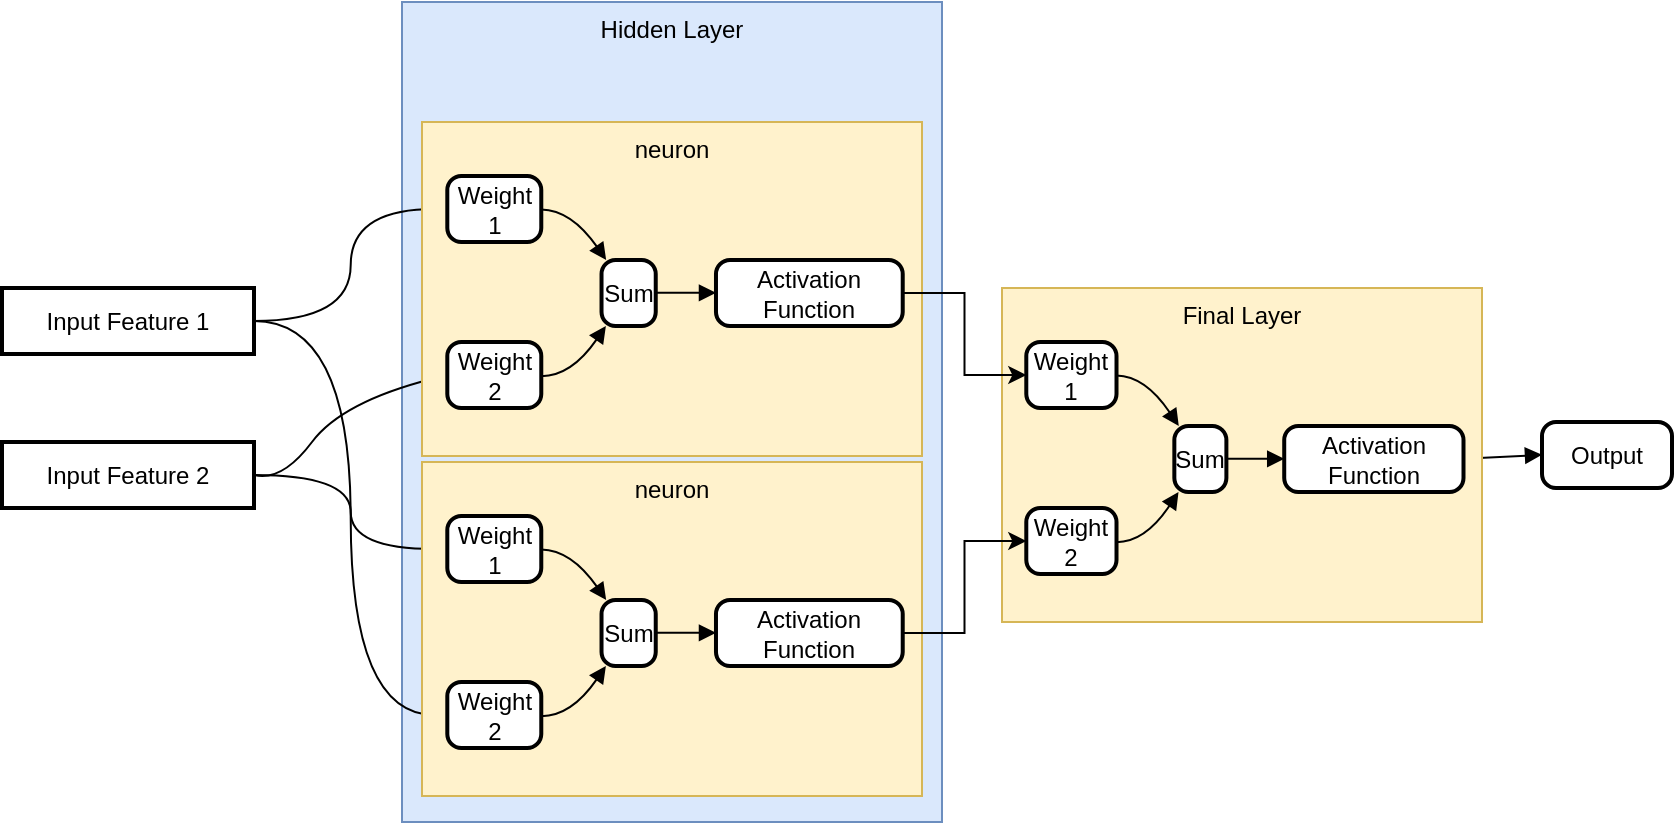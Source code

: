 <mxfile version="24.4.13" type="device">
  <diagram name="Page-1" id="IVde8bj-tnWP7CY5fo8R">
    <mxGraphModel dx="1900" dy="1622" grid="1" gridSize="10" guides="1" tooltips="1" connect="1" arrows="1" fold="1" page="1" pageScale="1" pageWidth="850" pageHeight="1100" math="0" shadow="0">
      <root>
        <mxCell id="0" />
        <mxCell id="1" parent="0" />
        <mxCell id="I9Uu3M-cVzmxpC1WX_5y-41" value="Hidden Layer" style="rounded=0;whiteSpace=wrap;html=1;shadow=0;fillColor=#dae8fc;strokeColor=#6c8ebf;verticalAlign=top;" vertex="1" parent="1">
          <mxGeometry x="60" y="-170" width="270" height="410" as="geometry" />
        </mxCell>
        <mxCell id="I9Uu3M-cVzmxpC1WX_5y-37" style="edgeStyle=orthogonalEdgeStyle;rounded=0;orthogonalLoop=1;jettySize=auto;html=1;entryX=0;entryY=0.5;entryDx=0;entryDy=0;curved=1;" edge="1" parent="1" source="2" target="I9Uu3M-cVzmxpC1WX_5y-30">
          <mxGeometry relative="1" as="geometry" />
        </mxCell>
        <mxCell id="2" value="Input Feature 2" style="whiteSpace=wrap;strokeWidth=2;" parent="1" vertex="1">
          <mxGeometry x="-140" y="50" width="126" height="33" as="geometry" />
        </mxCell>
        <mxCell id="7" value="Output" style="rounded=1;absoluteArcSize=1;arcSize=14;whiteSpace=wrap;strokeWidth=2;" parent="1" vertex="1">
          <mxGeometry x="630" y="40" width="65" height="33" as="geometry" />
        </mxCell>
        <mxCell id="9" value="" style="curved=1;startArrow=none;endArrow=block;entryX=0;entryY=0.5;exitX=1;exitY=0.5;exitDx=0;exitDy=0;entryDx=0;entryDy=0;" parent="1" source="2" target="I9Uu3M-cVzmxpC1WX_5y-20" edge="1">
          <mxGeometry relative="1" as="geometry">
            <Array as="points">
              <mxPoint y="70" />
              <mxPoint x="30" y="30" />
            </Array>
            <mxPoint x="120" y="117" as="sourcePoint" />
          </mxGeometry>
        </mxCell>
        <mxCell id="13" value="" style="curved=1;startArrow=none;endArrow=block;exitX=1.002;exitY=0.497;entryX=0.004;entryY=0.497;" parent="1" source="6" target="7" edge="1">
          <mxGeometry relative="1" as="geometry">
            <Array as="points" />
          </mxGeometry>
        </mxCell>
        <mxCell id="I9Uu3M-cVzmxpC1WX_5y-27" style="edgeStyle=orthogonalEdgeStyle;rounded=0;orthogonalLoop=1;jettySize=auto;html=1;entryX=0;entryY=0.5;entryDx=0;entryDy=0;curved=1;" edge="1" parent="1" source="I9Uu3M-cVzmxpC1WX_5y-13" target="I9Uu3M-cVzmxpC1WX_5y-19">
          <mxGeometry relative="1" as="geometry" />
        </mxCell>
        <mxCell id="I9Uu3M-cVzmxpC1WX_5y-38" style="edgeStyle=orthogonalEdgeStyle;rounded=0;orthogonalLoop=1;jettySize=auto;html=1;entryX=0;entryY=0.5;entryDx=0;entryDy=0;curved=1;" edge="1" parent="1" source="I9Uu3M-cVzmxpC1WX_5y-13" target="I9Uu3M-cVzmxpC1WX_5y-31">
          <mxGeometry relative="1" as="geometry" />
        </mxCell>
        <mxCell id="I9Uu3M-cVzmxpC1WX_5y-13" value="Input Feature 1" style="whiteSpace=wrap;strokeWidth=2;" vertex="1" parent="1">
          <mxGeometry x="-140" y="-27" width="126" height="33" as="geometry" />
        </mxCell>
        <mxCell id="I9Uu3M-cVzmxpC1WX_5y-16" value="" style="group" vertex="1" connectable="0" parent="1">
          <mxGeometry x="360" y="-27" width="240" height="167" as="geometry" />
        </mxCell>
        <mxCell id="I9Uu3M-cVzmxpC1WX_5y-15" value="Final Layer" style="rounded=0;whiteSpace=wrap;html=1;fillColor=#fff2cc;strokeColor=#d6b656;verticalAlign=top;" vertex="1" parent="I9Uu3M-cVzmxpC1WX_5y-16">
          <mxGeometry width="240.0" height="167" as="geometry" />
        </mxCell>
        <mxCell id="3" value="Weight 1" style="rounded=1;absoluteArcSize=1;arcSize=14;whiteSpace=wrap;strokeWidth=2;" parent="I9Uu3M-cVzmxpC1WX_5y-16" vertex="1">
          <mxGeometry x="12.145" y="27" width="45.108" height="33" as="geometry" />
        </mxCell>
        <mxCell id="4" value="Weight 2" style="rounded=1;absoluteArcSize=1;arcSize=14;whiteSpace=wrap;strokeWidth=2;" parent="I9Uu3M-cVzmxpC1WX_5y-16" vertex="1">
          <mxGeometry x="12.145" y="110" width="45.108" height="33" as="geometry" />
        </mxCell>
        <mxCell id="5" value="Sum" style="rounded=1;absoluteArcSize=1;arcSize=14;whiteSpace=wrap;strokeWidth=2;" parent="I9Uu3M-cVzmxpC1WX_5y-16" vertex="1">
          <mxGeometry x="86.169" y="69" width="26.024" height="33" as="geometry" />
        </mxCell>
        <mxCell id="6" value="Activation Function" style="rounded=1;absoluteArcSize=1;arcSize=14;whiteSpace=wrap;strokeWidth=2;" parent="I9Uu3M-cVzmxpC1WX_5y-16" vertex="1">
          <mxGeometry x="141.108" y="69" width="89.639" height="33" as="geometry" />
        </mxCell>
        <mxCell id="10" value="" style="curved=1;startArrow=none;endArrow=block;exitX=1.002;exitY=0.506;entryX=0.078;entryY=-0.009;" parent="I9Uu3M-cVzmxpC1WX_5y-16" source="3" target="5" edge="1">
          <mxGeometry relative="1" as="geometry">
            <Array as="points">
              <mxPoint x="71.711" y="44" />
            </Array>
          </mxGeometry>
        </mxCell>
        <mxCell id="11" value="" style="curved=1;startArrow=none;endArrow=block;exitX=1.002;exitY=0.518;entryX=0.078;entryY=1.003;" parent="I9Uu3M-cVzmxpC1WX_5y-16" source="4" target="5" edge="1">
          <mxGeometry relative="1" as="geometry">
            <Array as="points">
              <mxPoint x="71.711" y="127" />
            </Array>
          </mxGeometry>
        </mxCell>
        <mxCell id="12" value="" style="curved=1;startArrow=none;endArrow=block;exitX=0.997;exitY=0.497;entryX=-0.001;entryY=0.497;" parent="I9Uu3M-cVzmxpC1WX_5y-16" source="5" target="6" edge="1">
          <mxGeometry relative="1" as="geometry">
            <Array as="points" />
          </mxGeometry>
        </mxCell>
        <mxCell id="I9Uu3M-cVzmxpC1WX_5y-17" value="" style="group" vertex="1" connectable="0" parent="1">
          <mxGeometry x="70" y="-110" width="250" height="167" as="geometry" />
        </mxCell>
        <mxCell id="I9Uu3M-cVzmxpC1WX_5y-18" value="neuron" style="rounded=0;whiteSpace=wrap;html=1;fillColor=#fff2cc;strokeColor=#d6b656;verticalAlign=top;" vertex="1" parent="I9Uu3M-cVzmxpC1WX_5y-17">
          <mxGeometry width="250.0" height="167" as="geometry" />
        </mxCell>
        <mxCell id="I9Uu3M-cVzmxpC1WX_5y-19" value="Weight 1" style="rounded=1;absoluteArcSize=1;arcSize=14;whiteSpace=wrap;strokeWidth=2;" vertex="1" parent="I9Uu3M-cVzmxpC1WX_5y-17">
          <mxGeometry x="12.651" y="27" width="46.988" height="33" as="geometry" />
        </mxCell>
        <mxCell id="I9Uu3M-cVzmxpC1WX_5y-20" value="Weight 2" style="rounded=1;absoluteArcSize=1;arcSize=14;whiteSpace=wrap;strokeWidth=2;" vertex="1" parent="I9Uu3M-cVzmxpC1WX_5y-17">
          <mxGeometry x="12.651" y="110" width="46.988" height="33" as="geometry" />
        </mxCell>
        <mxCell id="I9Uu3M-cVzmxpC1WX_5y-21" value="Sum" style="rounded=1;absoluteArcSize=1;arcSize=14;whiteSpace=wrap;strokeWidth=2;" vertex="1" parent="I9Uu3M-cVzmxpC1WX_5y-17">
          <mxGeometry x="89.759" y="69" width="27.108" height="33" as="geometry" />
        </mxCell>
        <mxCell id="I9Uu3M-cVzmxpC1WX_5y-22" value="Activation Function" style="rounded=1;absoluteArcSize=1;arcSize=14;whiteSpace=wrap;strokeWidth=2;" vertex="1" parent="I9Uu3M-cVzmxpC1WX_5y-17">
          <mxGeometry x="146.988" y="69" width="93.373" height="33" as="geometry" />
        </mxCell>
        <mxCell id="I9Uu3M-cVzmxpC1WX_5y-23" value="" style="curved=1;startArrow=none;endArrow=block;exitX=1.002;exitY=0.506;entryX=0.078;entryY=-0.009;" edge="1" parent="I9Uu3M-cVzmxpC1WX_5y-17" source="I9Uu3M-cVzmxpC1WX_5y-19" target="I9Uu3M-cVzmxpC1WX_5y-21">
          <mxGeometry relative="1" as="geometry">
            <Array as="points">
              <mxPoint x="74.699" y="44" />
            </Array>
          </mxGeometry>
        </mxCell>
        <mxCell id="I9Uu3M-cVzmxpC1WX_5y-24" value="" style="curved=1;startArrow=none;endArrow=block;exitX=1.002;exitY=0.518;entryX=0.078;entryY=1.003;" edge="1" parent="I9Uu3M-cVzmxpC1WX_5y-17" source="I9Uu3M-cVzmxpC1WX_5y-20" target="I9Uu3M-cVzmxpC1WX_5y-21">
          <mxGeometry relative="1" as="geometry">
            <Array as="points">
              <mxPoint x="74.699" y="127" />
            </Array>
          </mxGeometry>
        </mxCell>
        <mxCell id="I9Uu3M-cVzmxpC1WX_5y-25" value="" style="curved=1;startArrow=none;endArrow=block;exitX=0.997;exitY=0.497;entryX=-0.001;entryY=0.497;" edge="1" parent="I9Uu3M-cVzmxpC1WX_5y-17" source="I9Uu3M-cVzmxpC1WX_5y-21" target="I9Uu3M-cVzmxpC1WX_5y-22">
          <mxGeometry relative="1" as="geometry">
            <Array as="points" />
          </mxGeometry>
        </mxCell>
        <mxCell id="I9Uu3M-cVzmxpC1WX_5y-28" value="" style="group" vertex="1" connectable="0" parent="1">
          <mxGeometry x="70" y="60" width="250" height="167" as="geometry" />
        </mxCell>
        <mxCell id="I9Uu3M-cVzmxpC1WX_5y-29" value="neuron" style="rounded=0;whiteSpace=wrap;html=1;fillColor=#fff2cc;strokeColor=#d6b656;verticalAlign=top;" vertex="1" parent="I9Uu3M-cVzmxpC1WX_5y-28">
          <mxGeometry width="250.0" height="167" as="geometry" />
        </mxCell>
        <mxCell id="I9Uu3M-cVzmxpC1WX_5y-30" value="Weight 1" style="rounded=1;absoluteArcSize=1;arcSize=14;whiteSpace=wrap;strokeWidth=2;" vertex="1" parent="I9Uu3M-cVzmxpC1WX_5y-28">
          <mxGeometry x="12.651" y="27" width="46.988" height="33" as="geometry" />
        </mxCell>
        <mxCell id="I9Uu3M-cVzmxpC1WX_5y-31" value="Weight 2" style="rounded=1;absoluteArcSize=1;arcSize=14;whiteSpace=wrap;strokeWidth=2;" vertex="1" parent="I9Uu3M-cVzmxpC1WX_5y-28">
          <mxGeometry x="12.651" y="110" width="46.988" height="33" as="geometry" />
        </mxCell>
        <mxCell id="I9Uu3M-cVzmxpC1WX_5y-32" value="Sum" style="rounded=1;absoluteArcSize=1;arcSize=14;whiteSpace=wrap;strokeWidth=2;" vertex="1" parent="I9Uu3M-cVzmxpC1WX_5y-28">
          <mxGeometry x="89.759" y="69" width="27.108" height="33" as="geometry" />
        </mxCell>
        <mxCell id="I9Uu3M-cVzmxpC1WX_5y-33" value="Activation Function" style="rounded=1;absoluteArcSize=1;arcSize=14;whiteSpace=wrap;strokeWidth=2;" vertex="1" parent="I9Uu3M-cVzmxpC1WX_5y-28">
          <mxGeometry x="146.988" y="69" width="93.373" height="33" as="geometry" />
        </mxCell>
        <mxCell id="I9Uu3M-cVzmxpC1WX_5y-34" value="" style="curved=1;startArrow=none;endArrow=block;exitX=1.002;exitY=0.506;entryX=0.078;entryY=-0.009;" edge="1" parent="I9Uu3M-cVzmxpC1WX_5y-28" source="I9Uu3M-cVzmxpC1WX_5y-30" target="I9Uu3M-cVzmxpC1WX_5y-32">
          <mxGeometry relative="1" as="geometry">
            <Array as="points">
              <mxPoint x="74.699" y="44" />
            </Array>
          </mxGeometry>
        </mxCell>
        <mxCell id="I9Uu3M-cVzmxpC1WX_5y-35" value="" style="curved=1;startArrow=none;endArrow=block;exitX=1.002;exitY=0.518;entryX=0.078;entryY=1.003;" edge="1" parent="I9Uu3M-cVzmxpC1WX_5y-28" source="I9Uu3M-cVzmxpC1WX_5y-31" target="I9Uu3M-cVzmxpC1WX_5y-32">
          <mxGeometry relative="1" as="geometry">
            <Array as="points">
              <mxPoint x="74.699" y="127" />
            </Array>
          </mxGeometry>
        </mxCell>
        <mxCell id="I9Uu3M-cVzmxpC1WX_5y-36" value="" style="curved=1;startArrow=none;endArrow=block;exitX=0.997;exitY=0.497;entryX=-0.001;entryY=0.497;" edge="1" parent="I9Uu3M-cVzmxpC1WX_5y-28" source="I9Uu3M-cVzmxpC1WX_5y-32" target="I9Uu3M-cVzmxpC1WX_5y-33">
          <mxGeometry relative="1" as="geometry">
            <Array as="points" />
          </mxGeometry>
        </mxCell>
        <mxCell id="I9Uu3M-cVzmxpC1WX_5y-39" style="edgeStyle=orthogonalEdgeStyle;rounded=0;orthogonalLoop=1;jettySize=auto;html=1;entryX=0;entryY=0.5;entryDx=0;entryDy=0;" edge="1" parent="1" source="I9Uu3M-cVzmxpC1WX_5y-22" target="3">
          <mxGeometry relative="1" as="geometry" />
        </mxCell>
        <mxCell id="I9Uu3M-cVzmxpC1WX_5y-40" style="edgeStyle=orthogonalEdgeStyle;rounded=0;orthogonalLoop=1;jettySize=auto;html=1;entryX=0;entryY=0.5;entryDx=0;entryDy=0;" edge="1" parent="1" source="I9Uu3M-cVzmxpC1WX_5y-33" target="4">
          <mxGeometry relative="1" as="geometry" />
        </mxCell>
      </root>
    </mxGraphModel>
  </diagram>
</mxfile>

